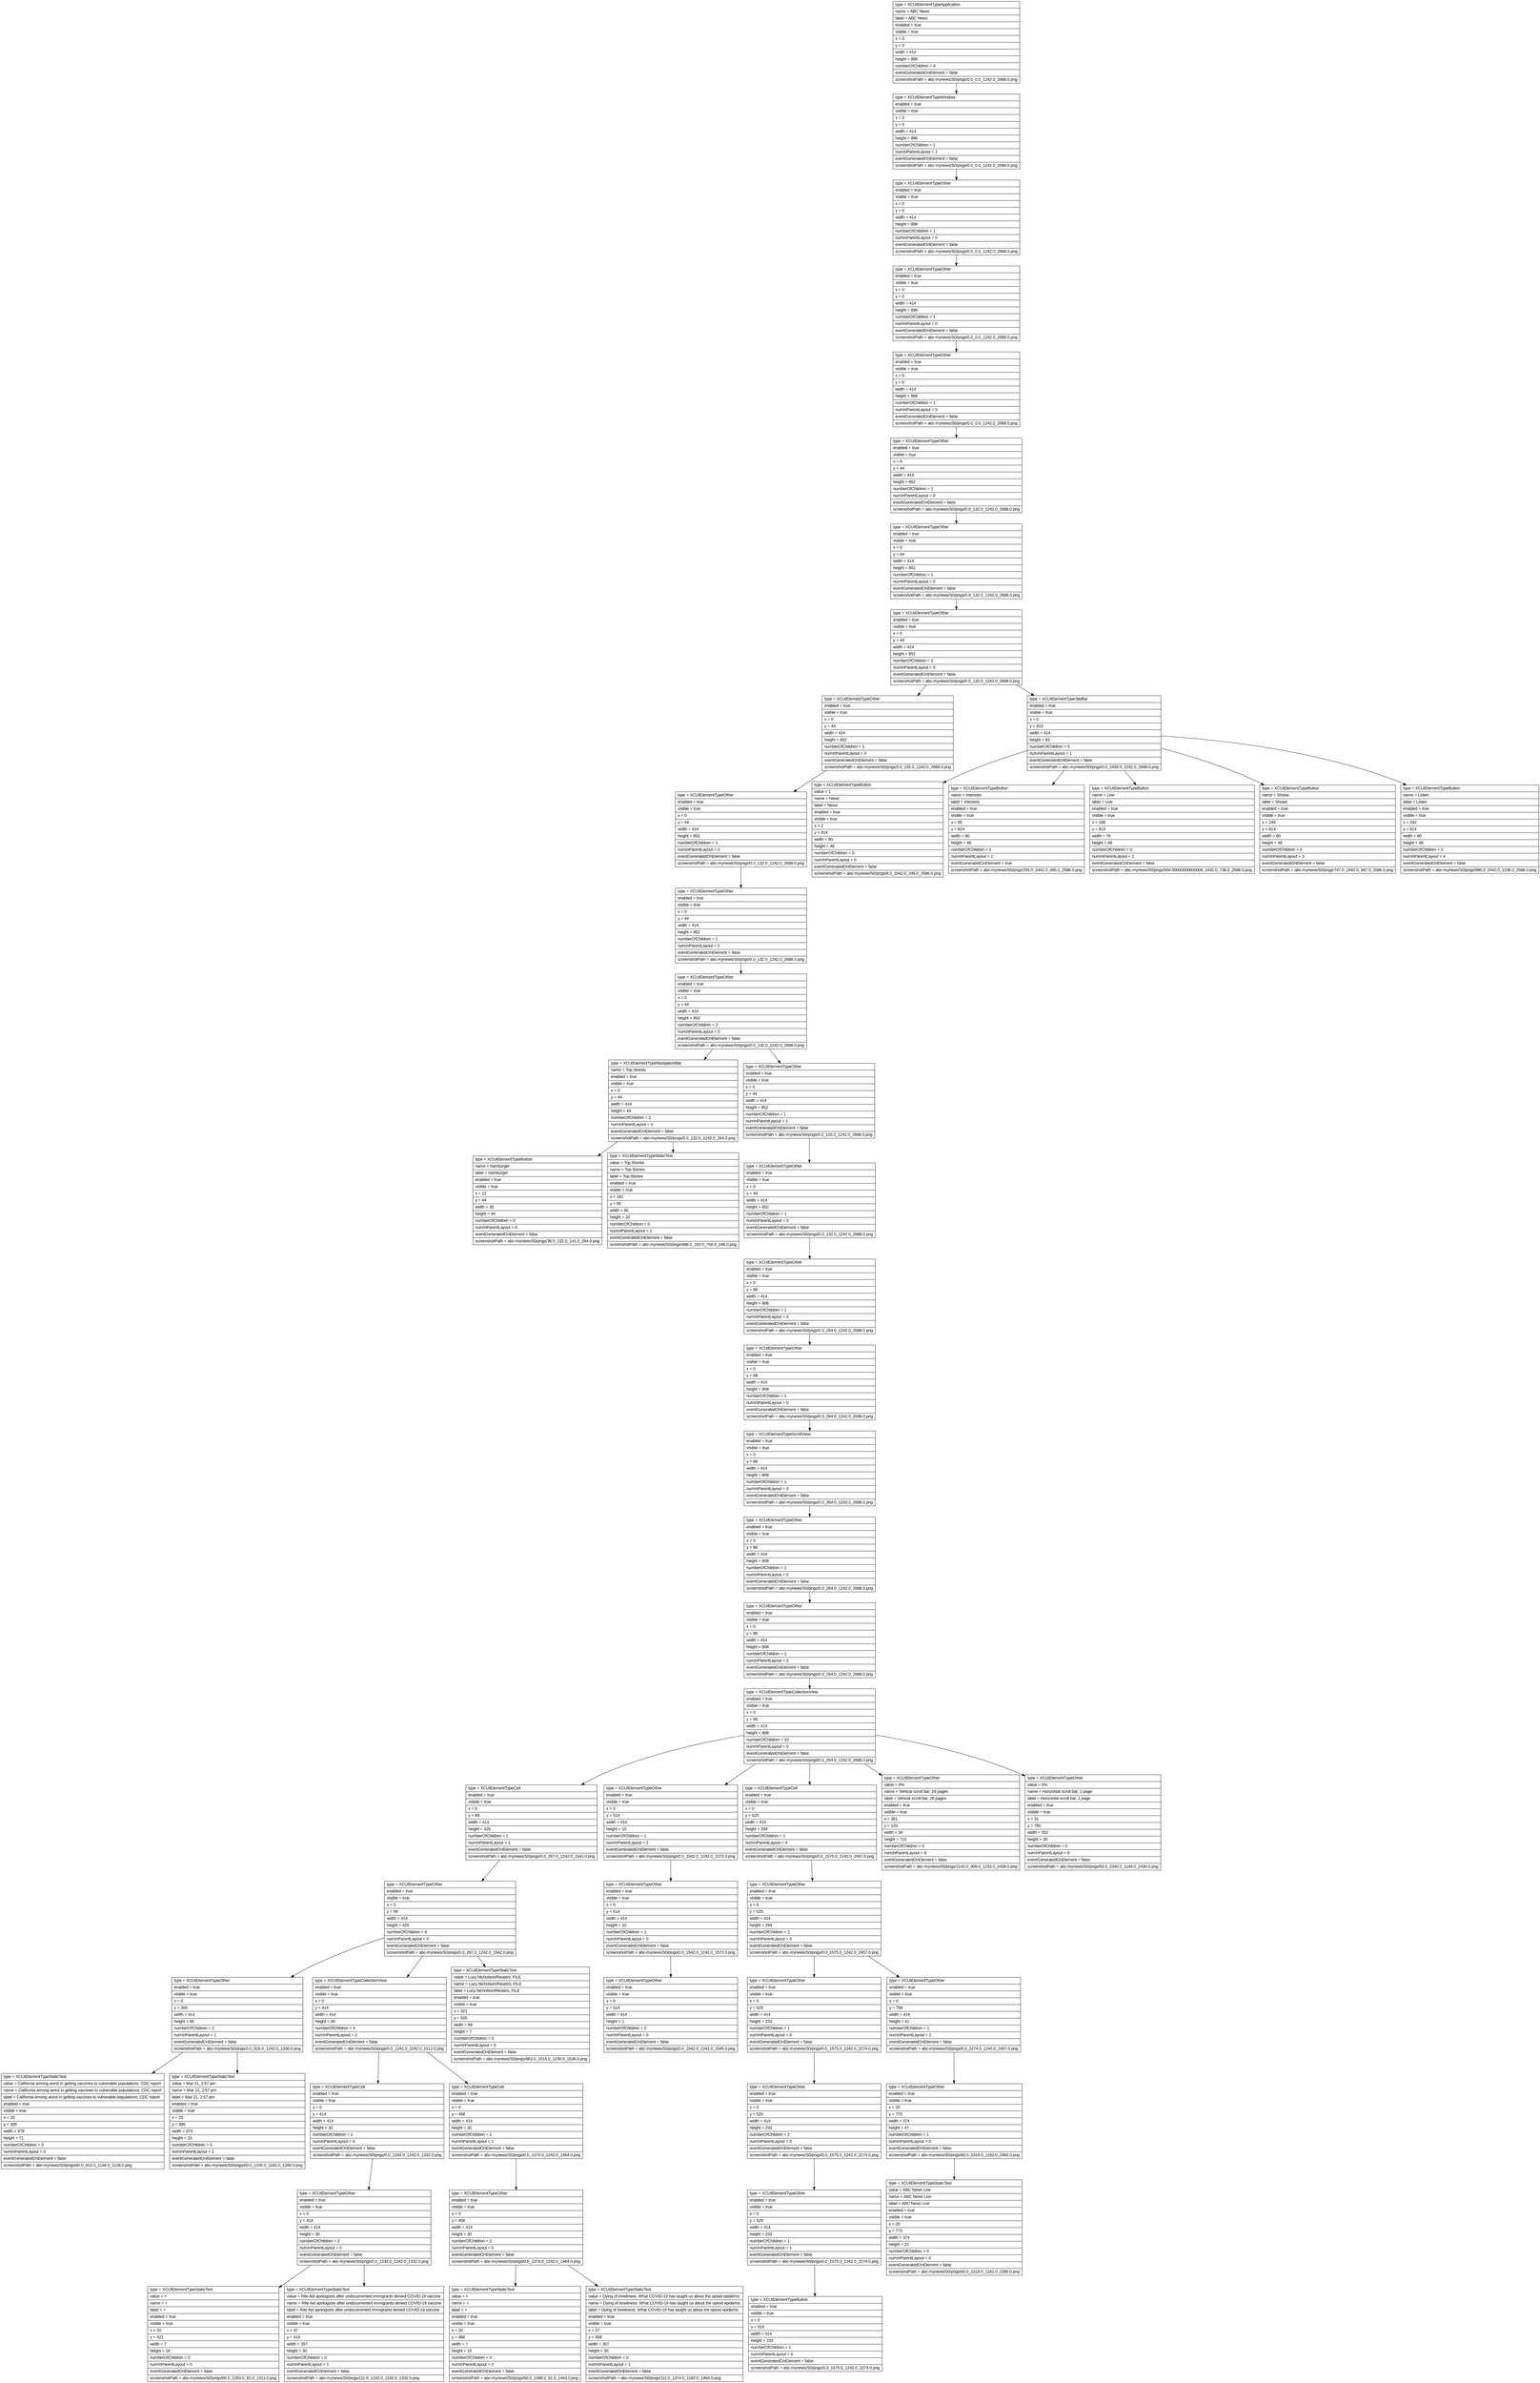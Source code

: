digraph Layout {

	node [shape=record fontname=Arial];

	0	[label="{type = XCUIElementTypeApplication\l|name = ABC News\l|label = ABC News\l|enabled = true\l|visible = true\l|x = 0\l|y = 0\l|width = 414\l|height = 896\l|numberOfChildren = 4\l|eventGeneratedOnElement = false \l|screenshotPath = abc-mynews/S0/pngs/0.0_0.0_1242.0_2688.0.png\l}"]
	1	[label="{type = XCUIElementTypeWindow\l|enabled = true\l|visible = true\l|x = 0\l|y = 0\l|width = 414\l|height = 896\l|numberOfChildren = 1\l|numInParentLayout = 1\l|eventGeneratedOnElement = false \l|screenshotPath = abc-mynews/S0/pngs/0.0_0.0_1242.0_2688.0.png\l}"]
	2	[label="{type = XCUIElementTypeOther\l|enabled = true\l|visible = true\l|x = 0\l|y = 0\l|width = 414\l|height = 896\l|numberOfChildren = 1\l|numInParentLayout = 0\l|eventGeneratedOnElement = false \l|screenshotPath = abc-mynews/S0/pngs/0.0_0.0_1242.0_2688.0.png\l}"]
	3	[label="{type = XCUIElementTypeOther\l|enabled = true\l|visible = true\l|x = 0\l|y = 0\l|width = 414\l|height = 896\l|numberOfChildren = 1\l|numInParentLayout = 0\l|eventGeneratedOnElement = false \l|screenshotPath = abc-mynews/S0/pngs/0.0_0.0_1242.0_2688.0.png\l}"]
	4	[label="{type = XCUIElementTypeOther\l|enabled = true\l|visible = true\l|x = 0\l|y = 0\l|width = 414\l|height = 896\l|numberOfChildren = 1\l|numInParentLayout = 0\l|eventGeneratedOnElement = false \l|screenshotPath = abc-mynews/S0/pngs/0.0_0.0_1242.0_2688.0.png\l}"]
	5	[label="{type = XCUIElementTypeOther\l|enabled = true\l|visible = true\l|x = 0\l|y = 44\l|width = 414\l|height = 852\l|numberOfChildren = 1\l|numInParentLayout = 0\l|eventGeneratedOnElement = false \l|screenshotPath = abc-mynews/S0/pngs/0.0_132.0_1242.0_2688.0.png\l}"]
	6	[label="{type = XCUIElementTypeOther\l|enabled = true\l|visible = true\l|x = 0\l|y = 44\l|width = 414\l|height = 852\l|numberOfChildren = 1\l|numInParentLayout = 0\l|eventGeneratedOnElement = false \l|screenshotPath = abc-mynews/S0/pngs/0.0_132.0_1242.0_2688.0.png\l}"]
	7	[label="{type = XCUIElementTypeOther\l|enabled = true\l|visible = true\l|x = 0\l|y = 44\l|width = 414\l|height = 852\l|numberOfChildren = 2\l|numInParentLayout = 0\l|eventGeneratedOnElement = false \l|screenshotPath = abc-mynews/S0/pngs/0.0_132.0_1242.0_2688.0.png\l}"]
	8	[label="{type = XCUIElementTypeOther\l|enabled = true\l|visible = true\l|x = 0\l|y = 44\l|width = 414\l|height = 852\l|numberOfChildren = 1\l|numInParentLayout = 0\l|eventGeneratedOnElement = false \l|screenshotPath = abc-mynews/S0/pngs/0.0_132.0_1242.0_2688.0.png\l}"]
	9	[label="{type = XCUIElementTypeTabBar\l|enabled = true\l|visible = true\l|x = 0\l|y = 813\l|width = 414\l|height = 83\l|numberOfChildren = 5\l|numInParentLayout = 1\l|eventGeneratedOnElement = false \l|screenshotPath = abc-mynews/S0/pngs/0.0_2439.0_1242.0_2688.0.png\l}"]
	10	[label="{type = XCUIElementTypeOther\l|enabled = true\l|visible = true\l|x = 0\l|y = 44\l|width = 414\l|height = 852\l|numberOfChildren = 1\l|numInParentLayout = 0\l|eventGeneratedOnElement = false \l|screenshotPath = abc-mynews/S0/pngs/0.0_132.0_1242.0_2688.0.png\l}"]
	11	[label="{type = XCUIElementTypeButton\l|value = 1\l|name = News\l|label = News\l|enabled = true\l|visible = true\l|x = 2\l|y = 814\l|width = 80\l|height = 48\l|numberOfChildren = 0\l|numInParentLayout = 0\l|eventGeneratedOnElement = false \l|screenshotPath = abc-mynews/S0/pngs/6.0_2442.0_246.0_2586.0.png\l}"]
	12	[label="{type = XCUIElementTypeButton\l|name = Interests\l|label = Interests\l|enabled = true\l|visible = true\l|x = 85\l|y = 814\l|width = 80\l|height = 48\l|numberOfChildren = 0\l|numInParentLayout = 1\l|eventGeneratedOnElement = true \l|screenshotPath = abc-mynews/S0/pngs/255.0_2442.0_495.0_2586.0.png\l}"]
	13	[label="{type = XCUIElementTypeButton\l|name = Live\l|label = Live\l|enabled = true\l|visible = true\l|x = 168\l|y = 814\l|width = 78\l|height = 48\l|numberOfChildren = 0\l|numInParentLayout = 2\l|eventGeneratedOnElement = false \l|screenshotPath = abc-mynews/S0/pngs/504.00000000000006_2442.0_738.0_2586.0.png\l}"]
	14	[label="{type = XCUIElementTypeButton\l|name = Shows\l|label = Shows\l|enabled = true\l|visible = true\l|x = 249\l|y = 814\l|width = 80\l|height = 48\l|numberOfChildren = 0\l|numInParentLayout = 3\l|eventGeneratedOnElement = false \l|screenshotPath = abc-mynews/S0/pngs/747.0_2442.0_987.0_2586.0.png\l}"]
	15	[label="{type = XCUIElementTypeButton\l|name = Listen\l|label = Listen\l|enabled = true\l|visible = true\l|x = 332\l|y = 814\l|width = 80\l|height = 48\l|numberOfChildren = 0\l|numInParentLayout = 4\l|eventGeneratedOnElement = false \l|screenshotPath = abc-mynews/S0/pngs/996.0_2442.0_1236.0_2586.0.png\l}"]
	16	[label="{type = XCUIElementTypeOther\l|enabled = true\l|visible = true\l|x = 0\l|y = 44\l|width = 414\l|height = 852\l|numberOfChildren = 1\l|numInParentLayout = 0\l|eventGeneratedOnElement = false \l|screenshotPath = abc-mynews/S0/pngs/0.0_132.0_1242.0_2688.0.png\l}"]
	17	[label="{type = XCUIElementTypeOther\l|enabled = true\l|visible = true\l|x = 0\l|y = 44\l|width = 414\l|height = 852\l|numberOfChildren = 2\l|numInParentLayout = 0\l|eventGeneratedOnElement = false \l|screenshotPath = abc-mynews/S0/pngs/0.0_132.0_1242.0_2688.0.png\l}"]
	18	[label="{type = XCUIElementTypeNavigationBar\l|name = Top Stories\l|enabled = true\l|visible = true\l|x = 0\l|y = 44\l|width = 414\l|height = 44\l|numberOfChildren = 2\l|numInParentLayout = 0\l|eventGeneratedOnElement = false \l|screenshotPath = abc-mynews/S0/pngs/0.0_132.0_1242.0_264.0.png\l}"]
	19	[label="{type = XCUIElementTypeOther\l|enabled = true\l|visible = true\l|x = 0\l|y = 44\l|width = 414\l|height = 852\l|numberOfChildren = 1\l|numInParentLayout = 1\l|eventGeneratedOnElement = false \l|screenshotPath = abc-mynews/S0/pngs/0.0_132.0_1242.0_2688.0.png\l}"]
	20	[label="{type = XCUIElementTypeButton\l|name = hamburger\l|label = hamburger\l|enabled = true\l|visible = true\l|x = 12\l|y = 44\l|width = 35\l|height = 44\l|numberOfChildren = 0\l|numInParentLayout = 0\l|eventGeneratedOnElement = false \l|screenshotPath = abc-mynews/S0/pngs/36.0_132.0_141.0_264.0.png\l}"]
	21	[label="{type = XCUIElementTypeStaticText\l|value = Top Stories\l|name = Top Stories\l|label = Top Stories\l|enabled = true\l|visible = true\l|x = 162\l|y = 50\l|width = 90\l|height = 32\l|numberOfChildren = 0\l|numInParentLayout = 1\l|eventGeneratedOnElement = false \l|screenshotPath = abc-mynews/S0/pngs/486.0_150.0_756.0_246.0.png\l}"]
	22	[label="{type = XCUIElementTypeOther\l|enabled = true\l|visible = true\l|x = 0\l|y = 44\l|width = 414\l|height = 852\l|numberOfChildren = 1\l|numInParentLayout = 0\l|eventGeneratedOnElement = false \l|screenshotPath = abc-mynews/S0/pngs/0.0_132.0_1242.0_2688.0.png\l}"]
	23	[label="{type = XCUIElementTypeOther\l|enabled = true\l|visible = true\l|x = 0\l|y = 88\l|width = 414\l|height = 808\l|numberOfChildren = 1\l|numInParentLayout = 0\l|eventGeneratedOnElement = false \l|screenshotPath = abc-mynews/S0/pngs/0.0_264.0_1242.0_2688.0.png\l}"]
	24	[label="{type = XCUIElementTypeOther\l|enabled = true\l|visible = true\l|x = 0\l|y = 88\l|width = 414\l|height = 808\l|numberOfChildren = 1\l|numInParentLayout = 0\l|eventGeneratedOnElement = false \l|screenshotPath = abc-mynews/S0/pngs/0.0_264.0_1242.0_2688.0.png\l}"]
	25	[label="{type = XCUIElementTypeScrollView\l|enabled = true\l|visible = true\l|x = 0\l|y = 88\l|width = 414\l|height = 808\l|numberOfChildren = 1\l|numInParentLayout = 0\l|eventGeneratedOnElement = false \l|screenshotPath = abc-mynews/S0/pngs/0.0_264.0_1242.0_2688.0.png\l}"]
	26	[label="{type = XCUIElementTypeOther\l|enabled = true\l|visible = true\l|x = 0\l|y = 88\l|width = 414\l|height = 808\l|numberOfChildren = 1\l|numInParentLayout = 0\l|eventGeneratedOnElement = false \l|screenshotPath = abc-mynews/S0/pngs/0.0_264.0_1242.0_2688.0.png\l}"]
	27	[label="{type = XCUIElementTypeOther\l|enabled = true\l|visible = true\l|x = 0\l|y = 88\l|width = 414\l|height = 808\l|numberOfChildren = 1\l|numInParentLayout = 0\l|eventGeneratedOnElement = false \l|screenshotPath = abc-mynews/S0/pngs/0.0_264.0_1242.0_2688.0.png\l}"]
	28	[label="{type = XCUIElementTypeCollectionView\l|enabled = true\l|visible = true\l|x = 0\l|y = 88\l|width = 414\l|height = 808\l|numberOfChildren = 10\l|numInParentLayout = 0\l|eventGeneratedOnElement = false \l|screenshotPath = abc-mynews/S0/pngs/0.0_264.0_1242.0_2688.0.png\l}"]
	29	[label="{type = XCUIElementTypeCell\l|enabled = true\l|visible = true\l|x = 0\l|y = 89\l|width = 414\l|height = 425\l|numberOfChildren = 1\l|numInParentLayout = 1\l|eventGeneratedOnElement = false \l|screenshotPath = abc-mynews/S0/pngs/0.0_267.0_1242.0_1542.0.png\l}"]
	30	[label="{type = XCUIElementTypeOther\l|enabled = true\l|visible = true\l|x = 0\l|y = 514\l|width = 414\l|height = 10\l|numberOfChildren = 1\l|numInParentLayout = 2\l|eventGeneratedOnElement = false \l|screenshotPath = abc-mynews/S0/pngs/0.0_1542.0_1242.0_1572.0.png\l}"]
	31	[label="{type = XCUIElementTypeCell\l|enabled = true\l|visible = true\l|x = 0\l|y = 525\l|width = 414\l|height = 294\l|numberOfChildren = 1\l|numInParentLayout = 4\l|eventGeneratedOnElement = false \l|screenshotPath = abc-mynews/S0/pngs/0.0_1575.0_1242.0_2457.0.png\l}"]
	32	[label="{type = XCUIElementTypeOther\l|value = 0%\l|name = Vertical scroll bar, 26 pages\l|label = Vertical scroll bar, 26 pages\l|enabled = true\l|visible = true\l|x = 381\l|y = 103\l|width = 30\l|height = 710\l|numberOfChildren = 0\l|numInParentLayout = 8\l|eventGeneratedOnElement = false \l|screenshotPath = abc-mynews/S0/pngs/1143.0_309.0_1233.0_2439.0.png\l}"]
	33	[label="{type = XCUIElementTypeOther\l|value = 0%\l|name = Horizontal scroll bar, 1 page\l|label = Horizontal scroll bar, 1 page\l|enabled = true\l|visible = true\l|x = 31\l|y = 780\l|width = 352\l|height = 30\l|numberOfChildren = 0\l|numInParentLayout = 9\l|eventGeneratedOnElement = false \l|screenshotPath = abc-mynews/S0/pngs/93.0_2340.0_1149.0_2430.0.png\l}"]
	34	[label="{type = XCUIElementTypeOther\l|enabled = true\l|visible = true\l|x = 0\l|y = 89\l|width = 414\l|height = 425\l|numberOfChildren = 4\l|numInParentLayout = 0\l|eventGeneratedOnElement = false \l|screenshotPath = abc-mynews/S0/pngs/0.0_267.0_1242.0_1542.0.png\l}"]
	35	[label="{type = XCUIElementTypeOther\l|enabled = true\l|visible = true\l|x = 0\l|y = 514\l|width = 414\l|height = 10\l|numberOfChildren = 1\l|numInParentLayout = 0\l|eventGeneratedOnElement = false \l|screenshotPath = abc-mynews/S0/pngs/0.0_1542.0_1242.0_1572.0.png\l}"]
	36	[label="{type = XCUIElementTypeOther\l|enabled = true\l|visible = true\l|x = 0\l|y = 525\l|width = 414\l|height = 294\l|numberOfChildren = 2\l|numInParentLayout = 0\l|eventGeneratedOnElement = false \l|screenshotPath = abc-mynews/S0/pngs/0.0_1575.0_1242.0_2457.0.png\l}"]
	37	[label="{type = XCUIElementTypeOther\l|enabled = true\l|visible = true\l|x = 0\l|y = 305\l|width = 414\l|height = 95\l|numberOfChildren = 2\l|numInParentLayout = 1\l|eventGeneratedOnElement = false \l|screenshotPath = abc-mynews/S0/pngs/0.0_915.0_1242.0_1200.0.png\l}"]
	38	[label="{type = XCUIElementTypeCollectionView\l|enabled = true\l|visible = true\l|x = 0\l|y = 414\l|width = 414\l|height = 90\l|numberOfChildren = 4\l|numInParentLayout = 2\l|eventGeneratedOnElement = false \l|screenshotPath = abc-mynews/S0/pngs/0.0_1242.0_1242.0_1512.0.png\l}"]
	39	[label="{type = XCUIElementTypeStaticText\l|value = Lucy Nicholson/Reuters, FILE\l|name = Lucy Nicholson/Reuters, FILE\l|label = Lucy Nicholson/Reuters, FILE\l|enabled = true\l|visible = true\l|x = 321\l|y = 505\l|width = 89\l|height = 7\l|numberOfChildren = 0\l|numInParentLayout = 3\l|eventGeneratedOnElement = false \l|screenshotPath = abc-mynews/S0/pngs/963.0_1515.0_1230.0_1536.0.png\l}"]
	40	[label="{type = XCUIElementTypeOther\l|enabled = true\l|visible = true\l|x = 0\l|y = 514\l|width = 414\l|height = 1\l|numberOfChildren = 0\l|numInParentLayout = 0\l|eventGeneratedOnElement = false \l|screenshotPath = abc-mynews/S0/pngs/0.0_1542.0_1242.0_1545.0.png\l}"]
	41	[label="{type = XCUIElementTypeOther\l|enabled = true\l|visible = true\l|x = 0\l|y = 525\l|width = 414\l|height = 233\l|numberOfChildren = 1\l|numInParentLayout = 0\l|eventGeneratedOnElement = false \l|screenshotPath = abc-mynews/S0/pngs/0.0_1575.0_1242.0_2274.0.png\l}"]
	42	[label="{type = XCUIElementTypeOther\l|enabled = true\l|visible = true\l|x = 0\l|y = 758\l|width = 414\l|height = 61\l|numberOfChildren = 1\l|numInParentLayout = 1\l|eventGeneratedOnElement = false \l|screenshotPath = abc-mynews/S0/pngs/0.0_2274.0_1242.0_2457.0.png\l}"]
	43	[label="{type = XCUIElementTypeStaticText\l|value = California among worst in getting vaccines to vulnerable populations: CDC report\l|name = California among worst in getting vaccines to vulnerable populations: CDC report\l|label = California among worst in getting vaccines to vulnerable populations: CDC report\l|enabled = true\l|visible = true\l|x = 20\l|y = 305\l|width = 378\l|height = 71\l|numberOfChildren = 0\l|numInParentLayout = 0\l|eventGeneratedOnElement = false \l|screenshotPath = abc-mynews/S0/pngs/60.0_915.0_1194.0_1128.0.png\l}"]
	44	[label="{type = XCUIElementTypeStaticText\l|value = Mar 21, 2:57 pm\l|name = Mar 21, 2:57 pm\l|label = Mar 21, 2:57 pm\l|enabled = true\l|visible = true\l|x = 20\l|y = 385\l|width = 374\l|height = 15\l|numberOfChildren = 0\l|numInParentLayout = 1\l|eventGeneratedOnElement = false \l|screenshotPath = abc-mynews/S0/pngs/60.0_1155.0_1182.0_1200.0.png\l}"]
	45	[label="{type = XCUIElementTypeCell\l|enabled = true\l|visible = true\l|x = 0\l|y = 414\l|width = 414\l|height = 30\l|numberOfChildren = 1\l|numInParentLayout = 0\l|eventGeneratedOnElement = false \l|screenshotPath = abc-mynews/S0/pngs/0.0_1242.0_1242.0_1332.0.png\l}"]
	46	[label="{type = XCUIElementTypeCell\l|enabled = true\l|visible = true\l|x = 0\l|y = 458\l|width = 414\l|height = 30\l|numberOfChildren = 1\l|numInParentLayout = 1\l|eventGeneratedOnElement = false \l|screenshotPath = abc-mynews/S0/pngs/0.0_1374.0_1242.0_1464.0.png\l}"]
	47	[label="{type = XCUIElementTypeOther\l|enabled = true\l|visible = true\l|x = 0\l|y = 525\l|width = 414\l|height = 233\l|numberOfChildren = 2\l|numInParentLayout = 0\l|eventGeneratedOnElement = false \l|screenshotPath = abc-mynews/S0/pngs/0.0_1575.0_1242.0_2274.0.png\l}"]
	48	[label="{type = XCUIElementTypeOther\l|enabled = true\l|visible = true\l|x = 20\l|y = 773\l|width = 374\l|height = 47\l|numberOfChildren = 1\l|numInParentLayout = 0\l|eventGeneratedOnElement = false \l|screenshotPath = abc-mynews/S0/pngs/60.0_2319.0_1182.0_2460.0.png\l}"]
	49	[label="{type = XCUIElementTypeOther\l|enabled = true\l|visible = true\l|x = 0\l|y = 414\l|width = 414\l|height = 30\l|numberOfChildren = 2\l|numInParentLayout = 0\l|eventGeneratedOnElement = false \l|screenshotPath = abc-mynews/S0/pngs/0.0_1242.0_1242.0_1332.0.png\l}"]
	50	[label="{type = XCUIElementTypeOther\l|enabled = true\l|visible = true\l|x = 0\l|y = 458\l|width = 414\l|height = 30\l|numberOfChildren = 2\l|numInParentLayout = 0\l|eventGeneratedOnElement = false \l|screenshotPath = abc-mynews/S0/pngs/0.0_1374.0_1242.0_1464.0.png\l}"]
	51	[label="{type = XCUIElementTypeOther\l|enabled = true\l|visible = true\l|x = 0\l|y = 525\l|width = 414\l|height = 233\l|numberOfChildren = 1\l|numInParentLayout = 1\l|eventGeneratedOnElement = false \l|screenshotPath = abc-mynews/S0/pngs/0.0_1575.0_1242.0_2274.0.png\l}"]
	52	[label="{type = XCUIElementTypeStaticText\l|value = ABC News Live\l|name = ABC News Live\l|label = ABC News Live\l|enabled = true\l|visible = true\l|x = 20\l|y = 773\l|width = 374\l|height = 22\l|numberOfChildren = 0\l|numInParentLayout = 0\l|eventGeneratedOnElement = false \l|screenshotPath = abc-mynews/S0/pngs/60.0_2319.0_1182.0_2385.0.png\l}"]
	53	[label="{type = XCUIElementTypeStaticText\l|value = +\l|name = +\l|label = +\l|enabled = true\l|visible = true\l|x = 20\l|y = 421\l|width = 7\l|height = 16\l|numberOfChildren = 0\l|numInParentLayout = 0\l|eventGeneratedOnElement = false \l|screenshotPath = abc-mynews/S0/pngs/60.0_1263.0_81.0_1311.0.png\l}"]
	54	[label="{type = XCUIElementTypeStaticText\l|value = Rite Aid apologizes after undocumented immigrants denied COVID-19 vaccine\l|name = Rite Aid apologizes after undocumented immigrants denied COVID-19 vaccine\l|label = Rite Aid apologizes after undocumented immigrants denied COVID-19 vaccine\l|enabled = true\l|visible = true\l|x = 37\l|y = 414\l|width = 357\l|height = 30\l|numberOfChildren = 0\l|numInParentLayout = 1\l|eventGeneratedOnElement = false \l|screenshotPath = abc-mynews/S0/pngs/111.0_1242.0_1182.0_1332.0.png\l}"]
	55	[label="{type = XCUIElementTypeStaticText\l|value = +\l|name = +\l|label = +\l|enabled = true\l|visible = true\l|x = 20\l|y = 466\l|width = 7\l|height = 15\l|numberOfChildren = 0\l|numInParentLayout = 0\l|eventGeneratedOnElement = false \l|screenshotPath = abc-mynews/S0/pngs/60.0_1398.0_81.0_1443.0.png\l}"]
	56	[label="{type = XCUIElementTypeStaticText\l|value = Dying of loneliness: What COVID-19 has taught us about the opioid epidemic\l|name = Dying of loneliness: What COVID-19 has taught us about the opioid epidemic\l|label = Dying of loneliness: What COVID-19 has taught us about the opioid epidemic\l|enabled = true\l|visible = true\l|x = 37\l|y = 458\l|width = 357\l|height = 30\l|numberOfChildren = 0\l|numInParentLayout = 1\l|eventGeneratedOnElement = false \l|screenshotPath = abc-mynews/S0/pngs/111.0_1374.0_1182.0_1464.0.png\l}"]
	57	[label="{type = XCUIElementTypeButton\l|enabled = true\l|visible = true\l|x = 0\l|y = 525\l|width = 414\l|height = 233\l|numberOfChildren = 1\l|numInParentLayout = 0\l|eventGeneratedOnElement = false \l|screenshotPath = abc-mynews/S0/pngs/0.0_1575.0_1242.0_2274.0.png\l}"]


	0 -> 1
	1 -> 2
	2 -> 3
	3 -> 4
	4 -> 5
	5 -> 6
	6 -> 7
	7 -> 8
	7 -> 9
	8 -> 10
	9 -> 11
	9 -> 12
	9 -> 13
	9 -> 14
	9 -> 15
	10 -> 16
	16 -> 17
	17 -> 18
	17 -> 19
	18 -> 20
	18 -> 21
	19 -> 22
	22 -> 23
	23 -> 24
	24 -> 25
	25 -> 26
	26 -> 27
	27 -> 28
	28 -> 29
	28 -> 30
	28 -> 31
	28 -> 32
	28 -> 33
	29 -> 34
	30 -> 35
	31 -> 36
	34 -> 37
	34 -> 38
	34 -> 39
	35 -> 40
	36 -> 41
	36 -> 42
	37 -> 43
	37 -> 44
	38 -> 45
	38 -> 46
	41 -> 47
	42 -> 48
	45 -> 49
	46 -> 50
	47 -> 51
	48 -> 52
	49 -> 53
	49 -> 54
	50 -> 55
	50 -> 56
	51 -> 57


}
